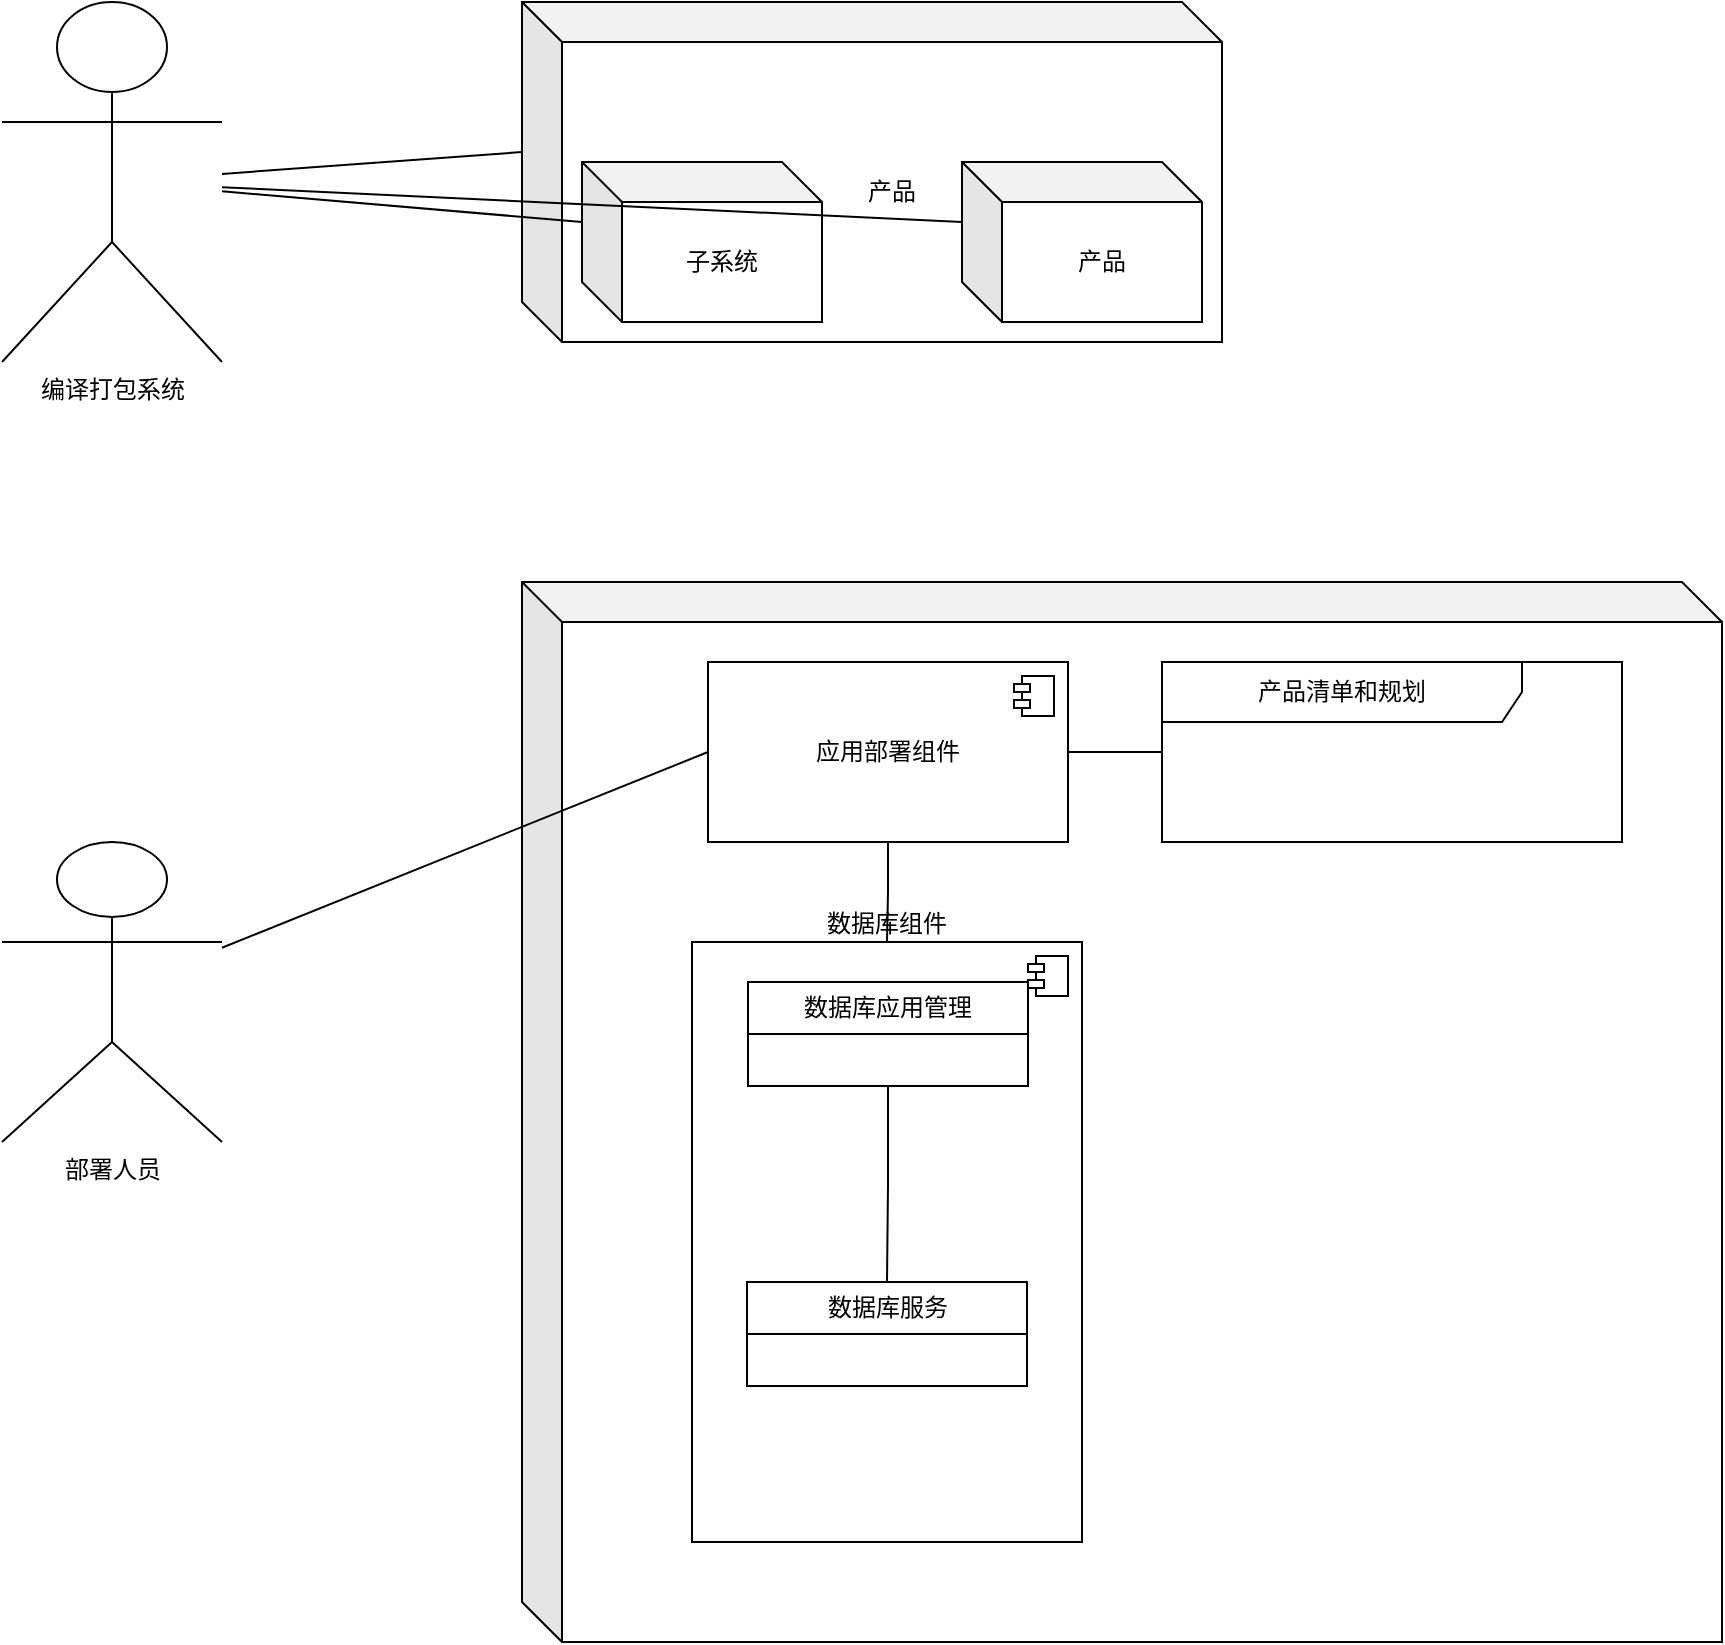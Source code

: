 <mxfile version="21.8.2" type="github">
  <diagram name="Page-1" id="dPX6eG1f9cdaJCkyswQw">
    <mxGraphModel dx="2283" dy="797" grid="1" gridSize="10" guides="1" tooltips="1" connect="1" arrows="1" fold="1" page="1" pageScale="1" pageWidth="850" pageHeight="1100" math="0" shadow="0">
      <root>
        <mxCell id="0" />
        <mxCell id="1" parent="0" />
        <mxCell id="KfY2678BrHnC9jn-HeK9-1" value="编译打包系统" style="shape=umlActor;verticalLabelPosition=bottom;verticalAlign=top;html=1;outlineConnect=0;" vertex="1" parent="1">
          <mxGeometry x="-30" y="120" width="110" height="180" as="geometry" />
        </mxCell>
        <mxCell id="KfY2678BrHnC9jn-HeK9-2" value="产品" style="shape=cube;whiteSpace=wrap;html=1;boundedLbl=1;backgroundOutline=1;darkOpacity=0.05;darkOpacity2=0.1;" vertex="1" parent="1">
          <mxGeometry x="230" y="120" width="350" height="170" as="geometry" />
        </mxCell>
        <mxCell id="KfY2678BrHnC9jn-HeK9-3" value="子系统" style="shape=cube;whiteSpace=wrap;html=1;boundedLbl=1;backgroundOutline=1;darkOpacity=0.05;darkOpacity2=0.1;" vertex="1" parent="1">
          <mxGeometry x="260" y="200" width="120" height="80" as="geometry" />
        </mxCell>
        <mxCell id="KfY2678BrHnC9jn-HeK9-4" value="产品" style="shape=cube;whiteSpace=wrap;html=1;boundedLbl=1;backgroundOutline=1;darkOpacity=0.05;darkOpacity2=0.1;" vertex="1" parent="1">
          <mxGeometry x="450" y="200" width="120" height="80" as="geometry" />
        </mxCell>
        <mxCell id="KfY2678BrHnC9jn-HeK9-5" value="部署人员" style="shape=umlActor;verticalLabelPosition=bottom;verticalAlign=top;html=1;outlineConnect=0;" vertex="1" parent="1">
          <mxGeometry x="-30" y="540" width="110" height="150" as="geometry" />
        </mxCell>
        <mxCell id="KfY2678BrHnC9jn-HeK9-8" value="" style="shape=cube;whiteSpace=wrap;html=1;boundedLbl=1;backgroundOutline=1;darkOpacity=0.05;darkOpacity2=0.1;" vertex="1" parent="1">
          <mxGeometry x="230" y="410" width="600" height="530" as="geometry" />
        </mxCell>
        <mxCell id="KfY2678BrHnC9jn-HeK9-19" style="edgeStyle=orthogonalEdgeStyle;rounded=0;orthogonalLoop=1;jettySize=auto;html=1;endArrow=none;endFill=0;" edge="1" parent="1" source="KfY2678BrHnC9jn-HeK9-9" target="KfY2678BrHnC9jn-HeK9-11">
          <mxGeometry relative="1" as="geometry" />
        </mxCell>
        <mxCell id="KfY2678BrHnC9jn-HeK9-26" style="edgeStyle=orthogonalEdgeStyle;rounded=0;orthogonalLoop=1;jettySize=auto;html=1;endArrow=none;endFill=0;" edge="1" parent="1" source="KfY2678BrHnC9jn-HeK9-9" target="KfY2678BrHnC9jn-HeK9-24">
          <mxGeometry relative="1" as="geometry" />
        </mxCell>
        <mxCell id="KfY2678BrHnC9jn-HeK9-9" value="应用部署组件" style="html=1;dropTarget=0;whiteSpace=wrap;" vertex="1" parent="1">
          <mxGeometry x="323" y="450" width="180" height="90" as="geometry" />
        </mxCell>
        <mxCell id="KfY2678BrHnC9jn-HeK9-10" value="" style="shape=module;jettyWidth=8;jettyHeight=4;" vertex="1" parent="KfY2678BrHnC9jn-HeK9-9">
          <mxGeometry x="1" width="20" height="20" relative="1" as="geometry">
            <mxPoint x="-27" y="7" as="offset" />
          </mxGeometry>
        </mxCell>
        <mxCell id="KfY2678BrHnC9jn-HeK9-11" value="数据库组件" style="html=1;dropTarget=0;whiteSpace=wrap;labelPosition=center;verticalLabelPosition=top;align=center;verticalAlign=bottom;" vertex="1" parent="1">
          <mxGeometry x="315" y="590" width="195" height="300" as="geometry" />
        </mxCell>
        <mxCell id="KfY2678BrHnC9jn-HeK9-12" value="" style="shape=module;jettyWidth=8;jettyHeight=4;" vertex="1" parent="KfY2678BrHnC9jn-HeK9-11">
          <mxGeometry x="1" width="20" height="20" relative="1" as="geometry">
            <mxPoint x="-27" y="7" as="offset" />
          </mxGeometry>
        </mxCell>
        <mxCell id="KfY2678BrHnC9jn-HeK9-20" style="edgeStyle=orthogonalEdgeStyle;rounded=0;orthogonalLoop=1;jettySize=auto;html=1;endArrow=none;endFill=0;" edge="1" parent="1" source="KfY2678BrHnC9jn-HeK9-13" target="KfY2678BrHnC9jn-HeK9-17">
          <mxGeometry relative="1" as="geometry" />
        </mxCell>
        <mxCell id="KfY2678BrHnC9jn-HeK9-13" value="数据库应用管理" style="swimlane;fontStyle=0;childLayout=stackLayout;horizontal=1;startSize=26;fillColor=none;horizontalStack=0;resizeParent=1;resizeParentMax=0;resizeLast=0;collapsible=1;marginBottom=0;whiteSpace=wrap;html=1;" vertex="1" parent="1">
          <mxGeometry x="343" y="610" width="140" height="52" as="geometry" />
        </mxCell>
        <mxCell id="KfY2678BrHnC9jn-HeK9-17" value="数据库服务" style="swimlane;fontStyle=0;childLayout=stackLayout;horizontal=1;startSize=26;fillColor=none;horizontalStack=0;resizeParent=1;resizeParentMax=0;resizeLast=0;collapsible=1;marginBottom=0;whiteSpace=wrap;html=1;" vertex="1" parent="1">
          <mxGeometry x="342.5" y="760" width="140" height="52" as="geometry" />
        </mxCell>
        <mxCell id="KfY2678BrHnC9jn-HeK9-18" style="rounded=0;orthogonalLoop=1;jettySize=auto;html=1;entryX=0;entryY=0.5;entryDx=0;entryDy=0;endArrow=none;endFill=0;" edge="1" parent="1" source="KfY2678BrHnC9jn-HeK9-5" target="KfY2678BrHnC9jn-HeK9-9">
          <mxGeometry relative="1" as="geometry" />
        </mxCell>
        <mxCell id="KfY2678BrHnC9jn-HeK9-21" style="rounded=0;orthogonalLoop=1;jettySize=auto;html=1;entryX=0;entryY=0;entryDx=0;entryDy=30;entryPerimeter=0;endArrow=none;endFill=0;" edge="1" parent="1" source="KfY2678BrHnC9jn-HeK9-1" target="KfY2678BrHnC9jn-HeK9-3">
          <mxGeometry relative="1" as="geometry" />
        </mxCell>
        <mxCell id="KfY2678BrHnC9jn-HeK9-22" style="rounded=0;orthogonalLoop=1;jettySize=auto;html=1;entryX=0;entryY=0;entryDx=0;entryDy=30;entryPerimeter=0;endArrow=none;endFill=0;" edge="1" parent="1" source="KfY2678BrHnC9jn-HeK9-1" target="KfY2678BrHnC9jn-HeK9-4">
          <mxGeometry relative="1" as="geometry" />
        </mxCell>
        <mxCell id="KfY2678BrHnC9jn-HeK9-23" style="rounded=0;orthogonalLoop=1;jettySize=auto;html=1;entryX=0;entryY=0;entryDx=0;entryDy=75;entryPerimeter=0;endArrow=none;endFill=0;" edge="1" parent="1" source="KfY2678BrHnC9jn-HeK9-1" target="KfY2678BrHnC9jn-HeK9-2">
          <mxGeometry relative="1" as="geometry" />
        </mxCell>
        <mxCell id="KfY2678BrHnC9jn-HeK9-24" value="产品清单和规划" style="shape=umlFrame;whiteSpace=wrap;html=1;pointerEvents=0;width=180;height=30;" vertex="1" parent="1">
          <mxGeometry x="550" y="450" width="230" height="90" as="geometry" />
        </mxCell>
      </root>
    </mxGraphModel>
  </diagram>
</mxfile>
